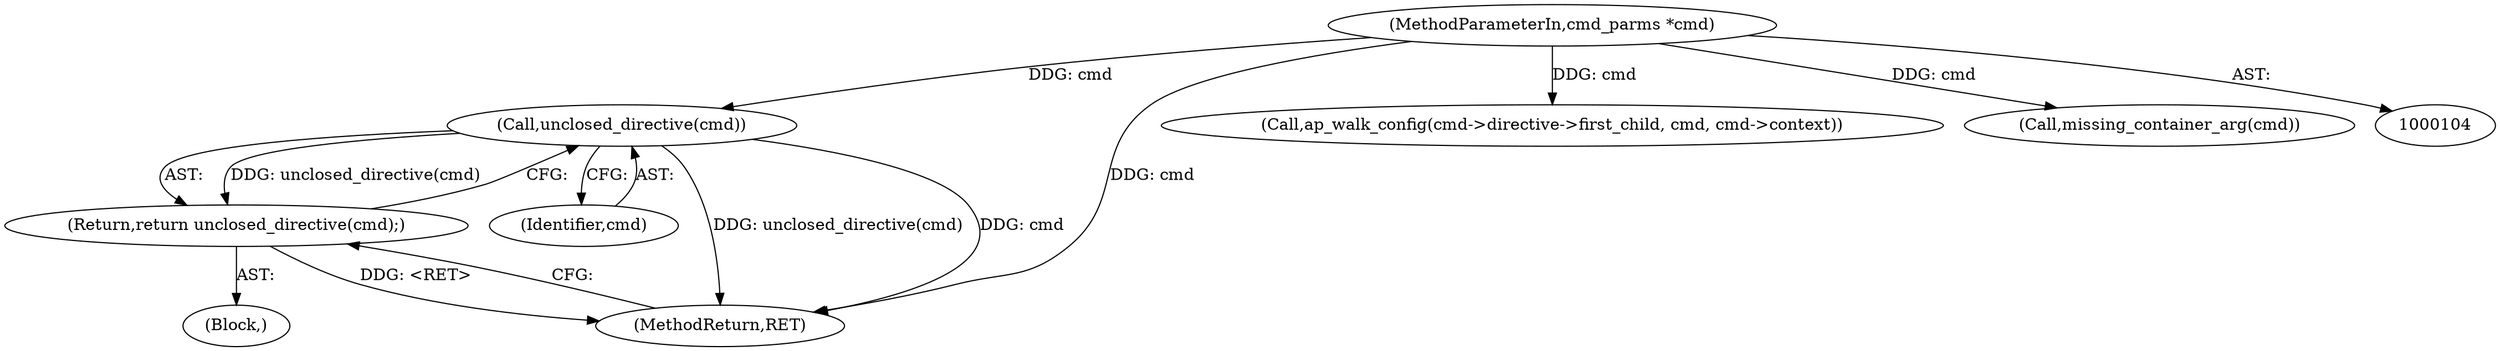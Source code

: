 digraph "0_httpd_29afdd2550b3d30a8defece2b95ae81edcf66ac9@API" {
"1000141" [label="(Call,unclosed_directive(cmd))"];
"1000105" [label="(MethodParameterIn,cmd_parms *cmd)"];
"1000140" [label="(Return,return unclosed_directive(cmd);)"];
"1000142" [label="(Identifier,cmd)"];
"1000302" [label="(MethodReturn,RET)"];
"1000285" [label="(Call,ap_walk_config(cmd->directive->first_child, cmd, cmd->context))"];
"1000160" [label="(Call,missing_container_arg(cmd))"];
"1000140" [label="(Return,return unclosed_directive(cmd);)"];
"1000105" [label="(MethodParameterIn,cmd_parms *cmd)"];
"1000139" [label="(Block,)"];
"1000141" [label="(Call,unclosed_directive(cmd))"];
"1000141" -> "1000140"  [label="AST: "];
"1000141" -> "1000142"  [label="CFG: "];
"1000142" -> "1000141"  [label="AST: "];
"1000140" -> "1000141"  [label="CFG: "];
"1000141" -> "1000302"  [label="DDG: unclosed_directive(cmd)"];
"1000141" -> "1000302"  [label="DDG: cmd"];
"1000141" -> "1000140"  [label="DDG: unclosed_directive(cmd)"];
"1000105" -> "1000141"  [label="DDG: cmd"];
"1000105" -> "1000104"  [label="AST: "];
"1000105" -> "1000302"  [label="DDG: cmd"];
"1000105" -> "1000160"  [label="DDG: cmd"];
"1000105" -> "1000285"  [label="DDG: cmd"];
"1000140" -> "1000139"  [label="AST: "];
"1000302" -> "1000140"  [label="CFG: "];
"1000140" -> "1000302"  [label="DDG: <RET>"];
}
